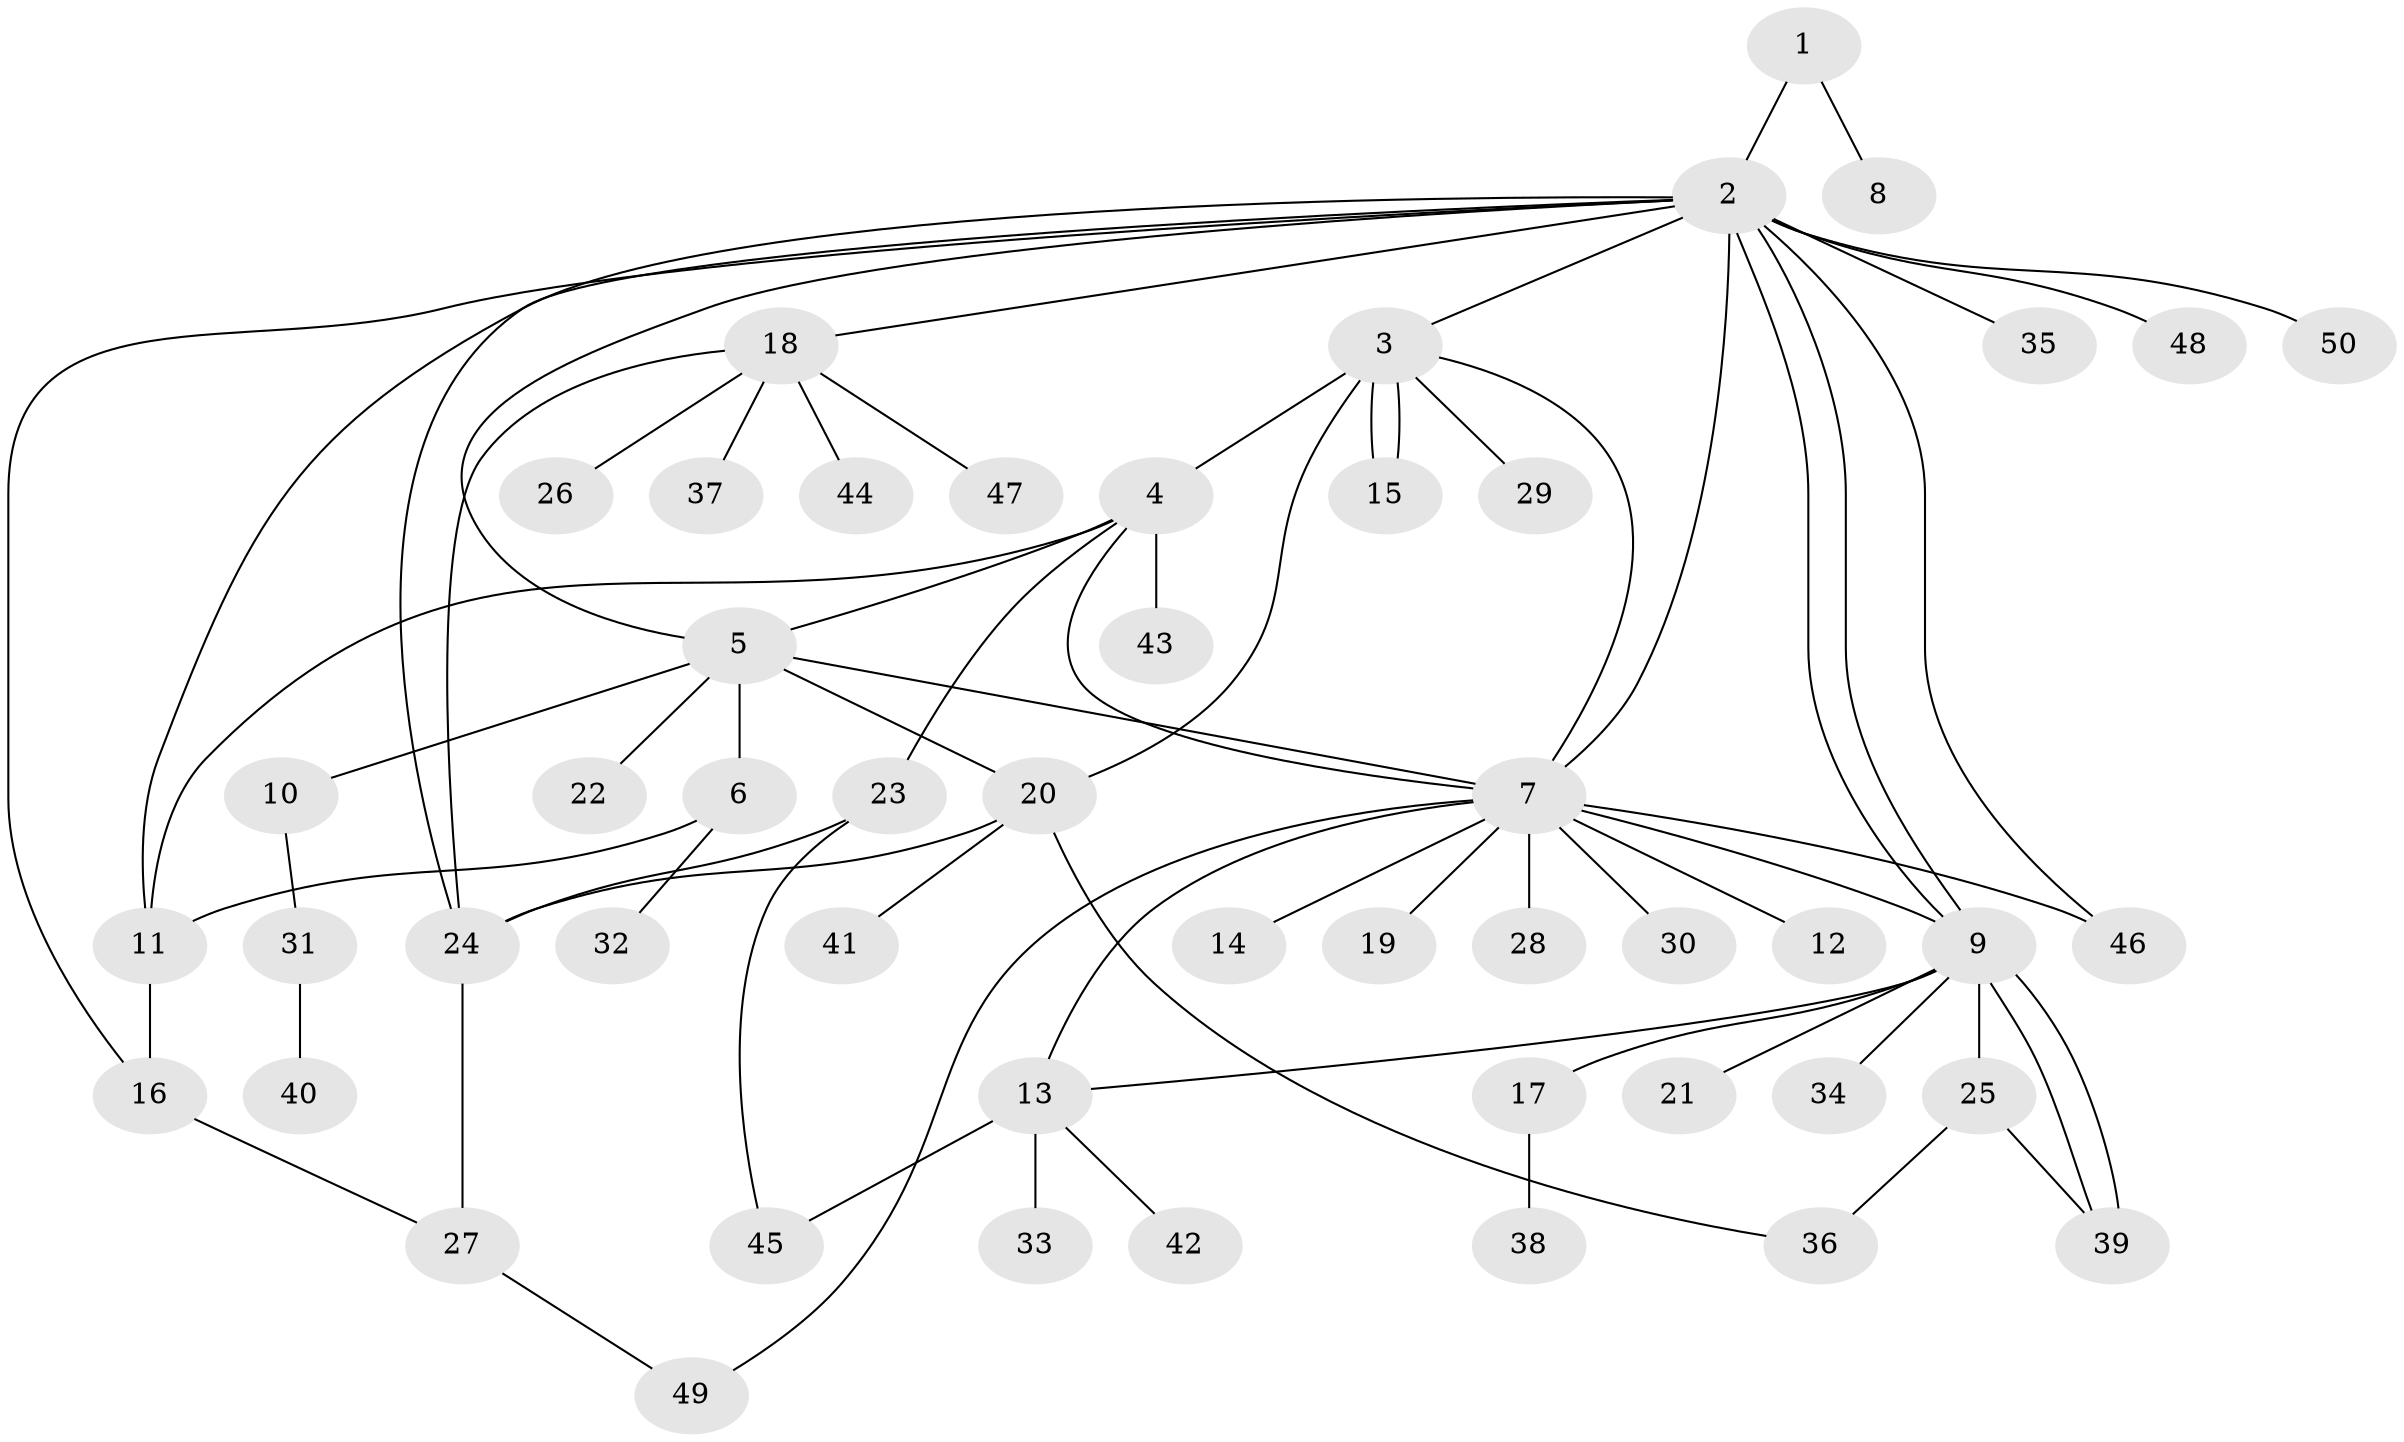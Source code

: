 // coarse degree distribution, {1: 0.5945945945945946, 14: 0.02702702702702703, 4: 0.05405405405405406, 15: 0.02702702702702703, 2: 0.13513513513513514, 10: 0.02702702702702703, 5: 0.05405405405405406, 7: 0.02702702702702703, 3: 0.05405405405405406}
// Generated by graph-tools (version 1.1) at 2025/41/03/06/25 10:41:45]
// undirected, 50 vertices, 71 edges
graph export_dot {
graph [start="1"]
  node [color=gray90,style=filled];
  1;
  2;
  3;
  4;
  5;
  6;
  7;
  8;
  9;
  10;
  11;
  12;
  13;
  14;
  15;
  16;
  17;
  18;
  19;
  20;
  21;
  22;
  23;
  24;
  25;
  26;
  27;
  28;
  29;
  30;
  31;
  32;
  33;
  34;
  35;
  36;
  37;
  38;
  39;
  40;
  41;
  42;
  43;
  44;
  45;
  46;
  47;
  48;
  49;
  50;
  1 -- 2;
  1 -- 8;
  2 -- 3;
  2 -- 5;
  2 -- 7;
  2 -- 9;
  2 -- 9;
  2 -- 11;
  2 -- 16;
  2 -- 18;
  2 -- 24;
  2 -- 35;
  2 -- 46;
  2 -- 48;
  2 -- 50;
  3 -- 4;
  3 -- 7;
  3 -- 15;
  3 -- 15;
  3 -- 20;
  3 -- 29;
  4 -- 5;
  4 -- 7;
  4 -- 11;
  4 -- 23;
  4 -- 43;
  5 -- 6;
  5 -- 7;
  5 -- 10;
  5 -- 20;
  5 -- 22;
  6 -- 11;
  6 -- 32;
  7 -- 9;
  7 -- 12;
  7 -- 13;
  7 -- 14;
  7 -- 19;
  7 -- 28;
  7 -- 30;
  7 -- 46;
  7 -- 49;
  9 -- 13;
  9 -- 17;
  9 -- 21;
  9 -- 25;
  9 -- 34;
  9 -- 39;
  9 -- 39;
  10 -- 31;
  11 -- 16;
  13 -- 33;
  13 -- 42;
  13 -- 45;
  16 -- 27;
  17 -- 38;
  18 -- 24;
  18 -- 26;
  18 -- 37;
  18 -- 44;
  18 -- 47;
  20 -- 24;
  20 -- 36;
  20 -- 41;
  23 -- 24;
  23 -- 45;
  24 -- 27;
  25 -- 36;
  25 -- 39;
  27 -- 49;
  31 -- 40;
}
